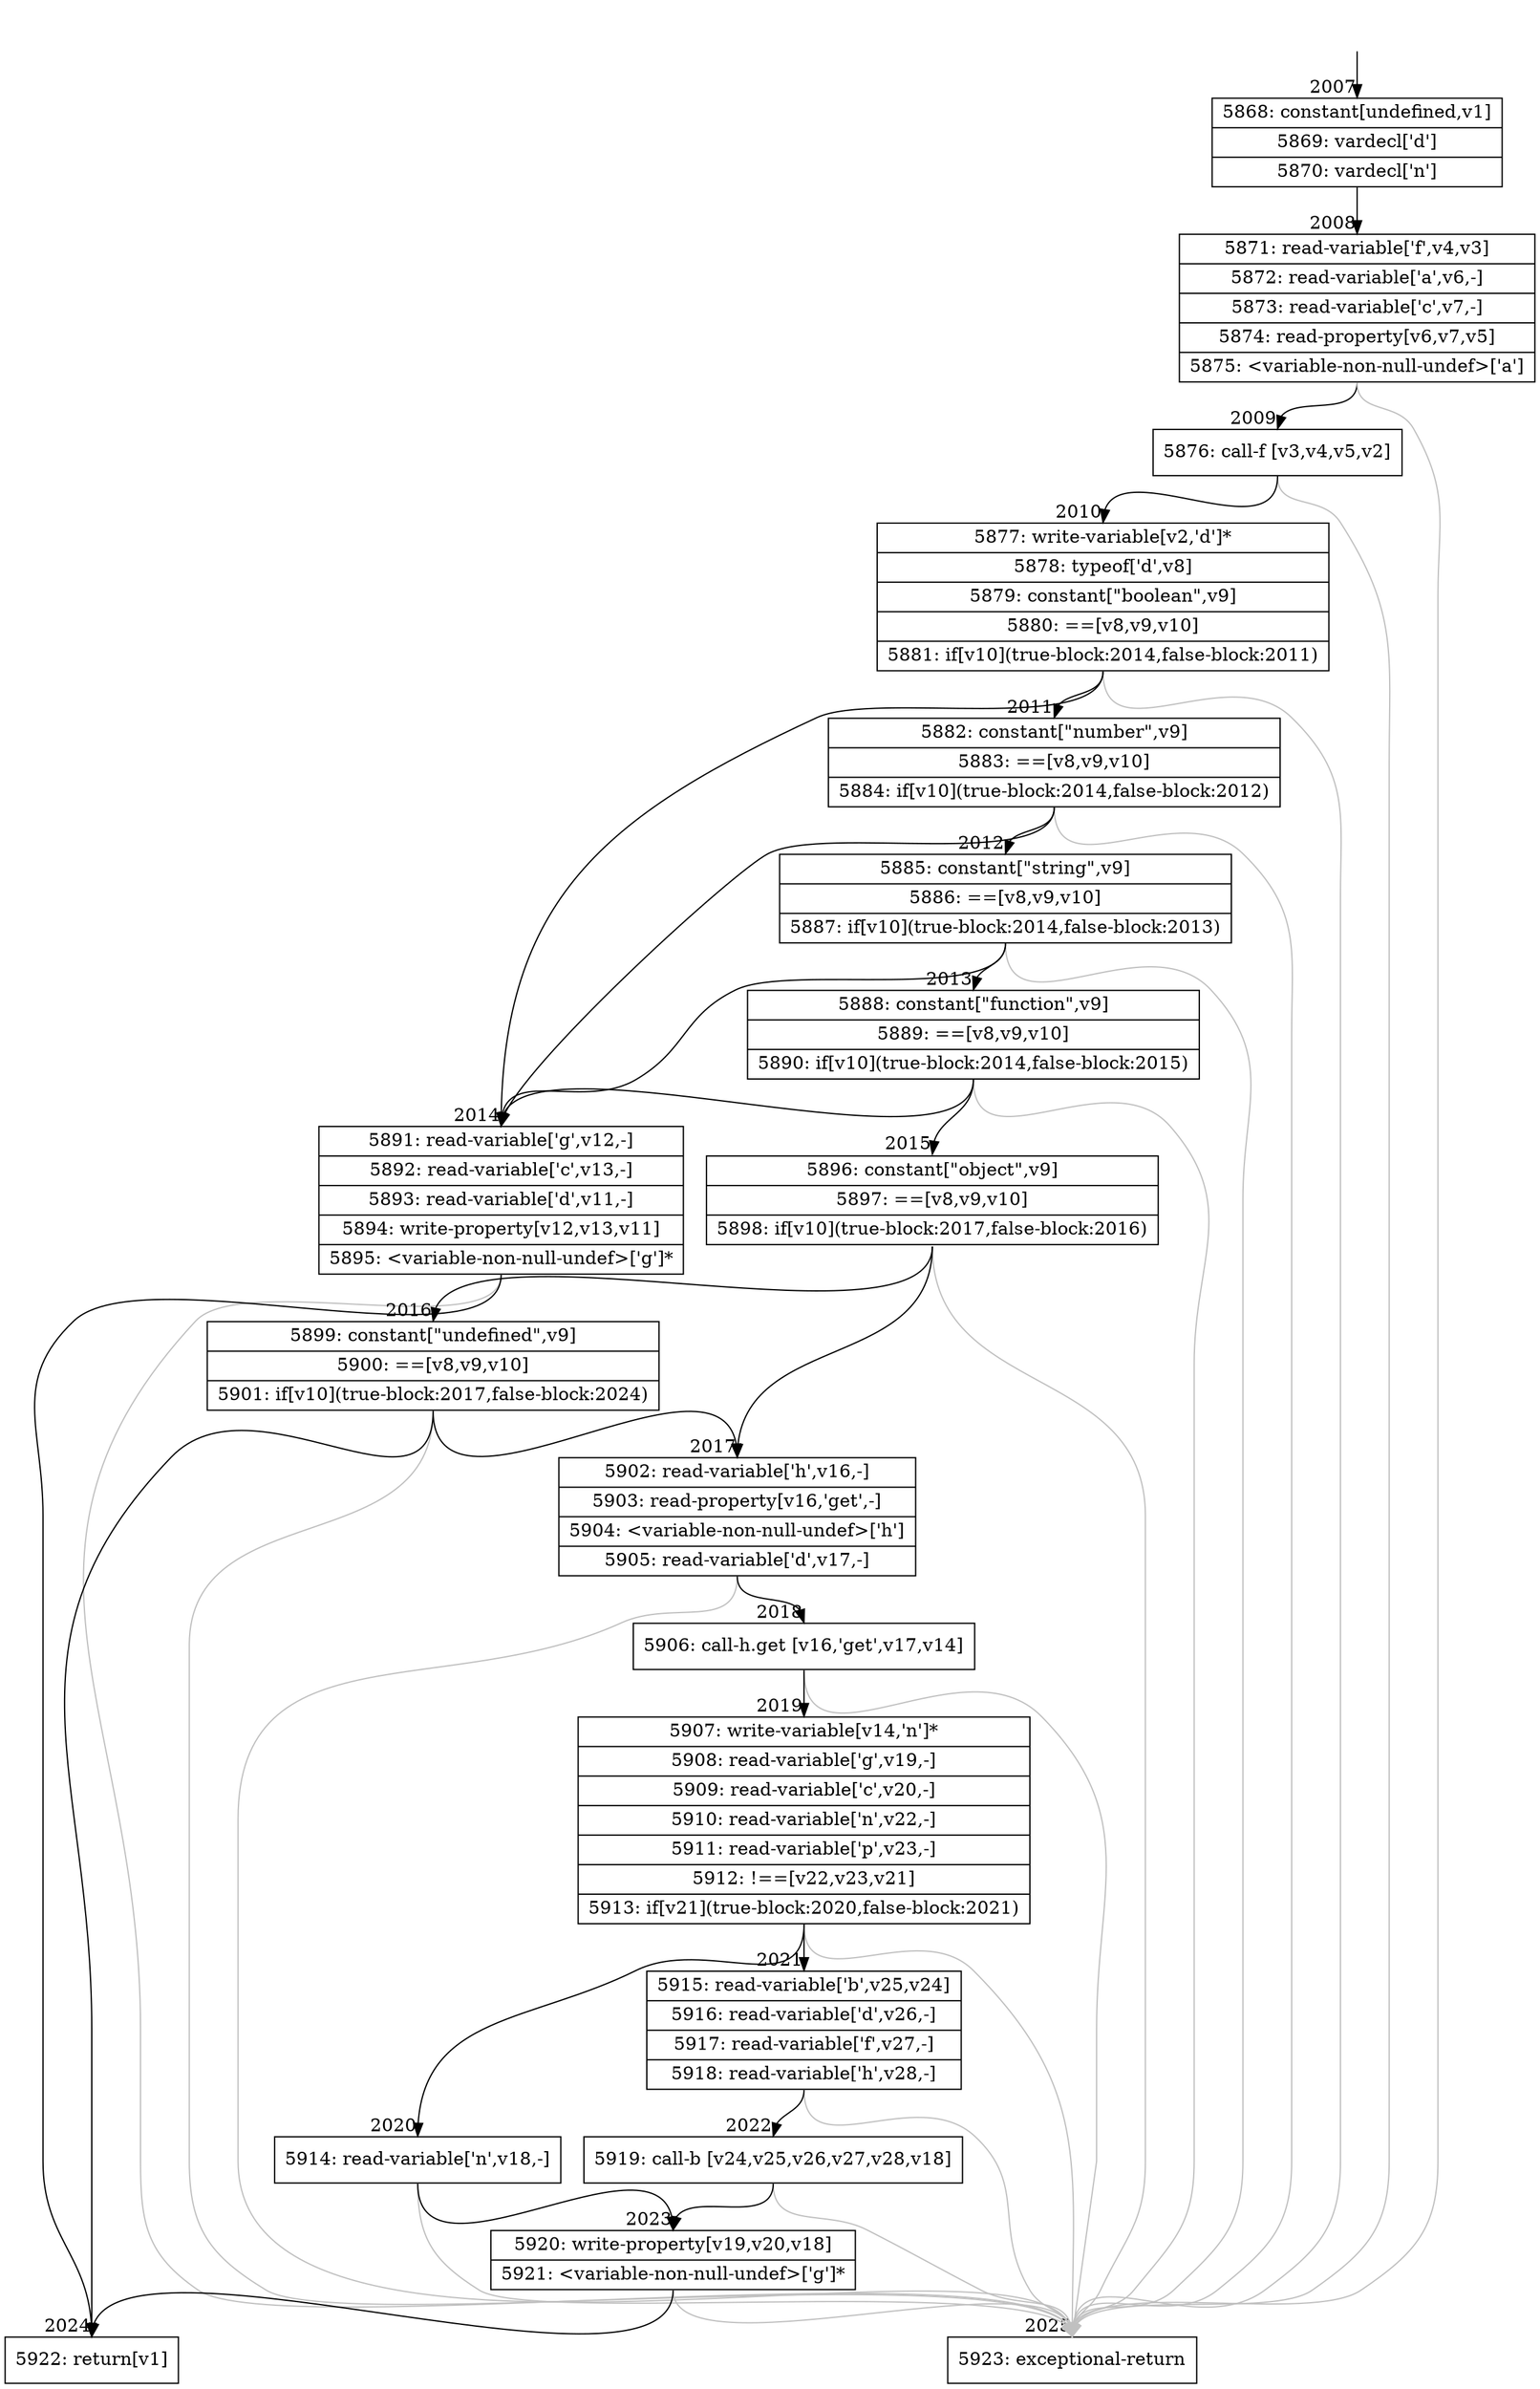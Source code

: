 digraph {
rankdir="TD"
BB_entry175[shape=none,label=""];
BB_entry175 -> BB2007 [tailport=s, headport=n, headlabel="    2007"]
BB2007 [shape=record label="{5868: constant[undefined,v1]|5869: vardecl['d']|5870: vardecl['n']}" ] 
BB2007 -> BB2008 [tailport=s, headport=n, headlabel="      2008"]
BB2008 [shape=record label="{5871: read-variable['f',v4,v3]|5872: read-variable['a',v6,-]|5873: read-variable['c',v7,-]|5874: read-property[v6,v7,v5]|5875: \<variable-non-null-undef\>['a']}" ] 
BB2008 -> BB2009 [tailport=s, headport=n, headlabel="      2009"]
BB2008 -> BB2025 [tailport=s, headport=n, color=gray, headlabel="      2025"]
BB2009 [shape=record label="{5876: call-f [v3,v4,v5,v2]}" ] 
BB2009 -> BB2010 [tailport=s, headport=n, headlabel="      2010"]
BB2009 -> BB2025 [tailport=s, headport=n, color=gray]
BB2010 [shape=record label="{5877: write-variable[v2,'d']*|5878: typeof['d',v8]|5879: constant[\"boolean\",v9]|5880: ==[v8,v9,v10]|5881: if[v10](true-block:2014,false-block:2011)}" ] 
BB2010 -> BB2014 [tailport=s, headport=n, headlabel="      2014"]
BB2010 -> BB2011 [tailport=s, headport=n, headlabel="      2011"]
BB2010 -> BB2025 [tailport=s, headport=n, color=gray]
BB2011 [shape=record label="{5882: constant[\"number\",v9]|5883: ==[v8,v9,v10]|5884: if[v10](true-block:2014,false-block:2012)}" ] 
BB2011 -> BB2014 [tailport=s, headport=n]
BB2011 -> BB2012 [tailport=s, headport=n, headlabel="      2012"]
BB2011 -> BB2025 [tailport=s, headport=n, color=gray]
BB2012 [shape=record label="{5885: constant[\"string\",v9]|5886: ==[v8,v9,v10]|5887: if[v10](true-block:2014,false-block:2013)}" ] 
BB2012 -> BB2014 [tailport=s, headport=n]
BB2012 -> BB2013 [tailport=s, headport=n, headlabel="      2013"]
BB2012 -> BB2025 [tailport=s, headport=n, color=gray]
BB2013 [shape=record label="{5888: constant[\"function\",v9]|5889: ==[v8,v9,v10]|5890: if[v10](true-block:2014,false-block:2015)}" ] 
BB2013 -> BB2014 [tailport=s, headport=n]
BB2013 -> BB2015 [tailport=s, headport=n, headlabel="      2015"]
BB2013 -> BB2025 [tailport=s, headport=n, color=gray]
BB2014 [shape=record label="{5891: read-variable['g',v12,-]|5892: read-variable['c',v13,-]|5893: read-variable['d',v11,-]|5894: write-property[v12,v13,v11]|5895: \<variable-non-null-undef\>['g']*}" ] 
BB2014 -> BB2024 [tailport=s, headport=n, headlabel="      2024"]
BB2014 -> BB2025 [tailport=s, headport=n, color=gray]
BB2015 [shape=record label="{5896: constant[\"object\",v9]|5897: ==[v8,v9,v10]|5898: if[v10](true-block:2017,false-block:2016)}" ] 
BB2015 -> BB2017 [tailport=s, headport=n, headlabel="      2017"]
BB2015 -> BB2016 [tailport=s, headport=n, headlabel="      2016"]
BB2015 -> BB2025 [tailport=s, headport=n, color=gray]
BB2016 [shape=record label="{5899: constant[\"undefined\",v9]|5900: ==[v8,v9,v10]|5901: if[v10](true-block:2017,false-block:2024)}" ] 
BB2016 -> BB2017 [tailport=s, headport=n]
BB2016 -> BB2024 [tailport=s, headport=n]
BB2016 -> BB2025 [tailport=s, headport=n, color=gray]
BB2017 [shape=record label="{5902: read-variable['h',v16,-]|5903: read-property[v16,'get',-]|5904: \<variable-non-null-undef\>['h']|5905: read-variable['d',v17,-]}" ] 
BB2017 -> BB2018 [tailport=s, headport=n, headlabel="      2018"]
BB2017 -> BB2025 [tailport=s, headport=n, color=gray]
BB2018 [shape=record label="{5906: call-h.get [v16,'get',v17,v14]}" ] 
BB2018 -> BB2019 [tailport=s, headport=n, headlabel="      2019"]
BB2018 -> BB2025 [tailport=s, headport=n, color=gray]
BB2019 [shape=record label="{5907: write-variable[v14,'n']*|5908: read-variable['g',v19,-]|5909: read-variable['c',v20,-]|5910: read-variable['n',v22,-]|5911: read-variable['p',v23,-]|5912: !==[v22,v23,v21]|5913: if[v21](true-block:2020,false-block:2021)}" ] 
BB2019 -> BB2020 [tailport=s, headport=n, headlabel="      2020"]
BB2019 -> BB2021 [tailport=s, headport=n, headlabel="      2021"]
BB2019 -> BB2025 [tailport=s, headport=n, color=gray]
BB2020 [shape=record label="{5914: read-variable['n',v18,-]}" ] 
BB2020 -> BB2023 [tailport=s, headport=n, headlabel="      2023"]
BB2020 -> BB2025 [tailport=s, headport=n, color=gray]
BB2021 [shape=record label="{5915: read-variable['b',v25,v24]|5916: read-variable['d',v26,-]|5917: read-variable['f',v27,-]|5918: read-variable['h',v28,-]}" ] 
BB2021 -> BB2022 [tailport=s, headport=n, headlabel="      2022"]
BB2021 -> BB2025 [tailport=s, headport=n, color=gray]
BB2022 [shape=record label="{5919: call-b [v24,v25,v26,v27,v28,v18]}" ] 
BB2022 -> BB2023 [tailport=s, headport=n]
BB2022 -> BB2025 [tailport=s, headport=n, color=gray]
BB2023 [shape=record label="{5920: write-property[v19,v20,v18]|5921: \<variable-non-null-undef\>['g']*}" ] 
BB2023 -> BB2024 [tailport=s, headport=n]
BB2023 -> BB2025 [tailport=s, headport=n, color=gray]
BB2024 [shape=record label="{5922: return[v1]}" ] 
BB2025 [shape=record label="{5923: exceptional-return}" ] 
}
